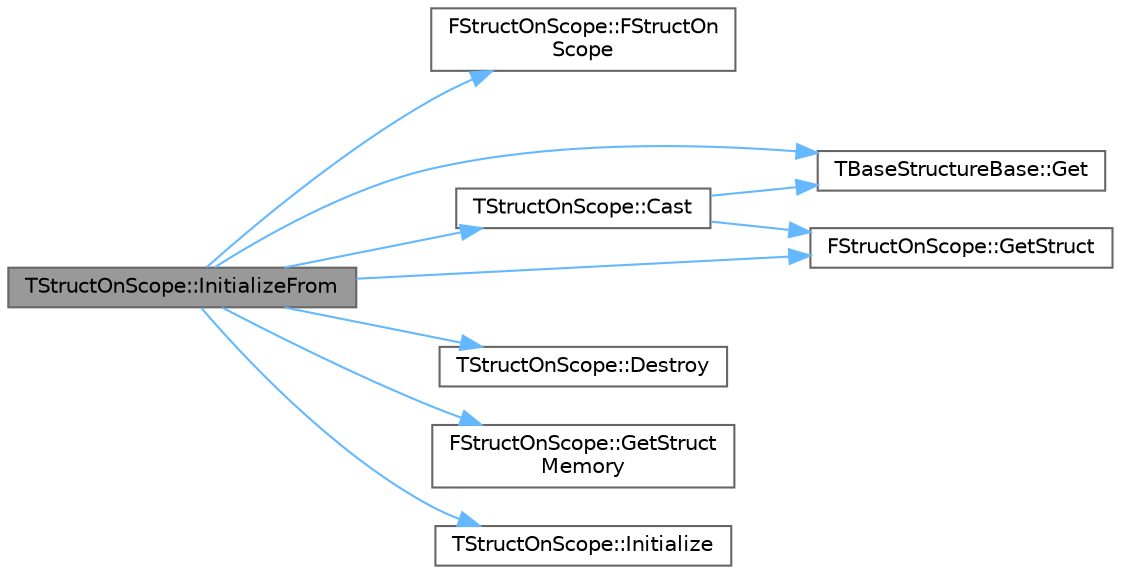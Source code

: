 digraph "TStructOnScope::InitializeFrom"
{
 // INTERACTIVE_SVG=YES
 // LATEX_PDF_SIZE
  bgcolor="transparent";
  edge [fontname=Helvetica,fontsize=10,labelfontname=Helvetica,labelfontsize=10];
  node [fontname=Helvetica,fontsize=10,shape=box,height=0.2,width=0.4];
  rankdir="LR";
  Node1 [id="Node000001",label="TStructOnScope::InitializeFrom",height=0.2,width=0.4,color="gray40", fillcolor="grey60", style="filled", fontcolor="black",tooltip="Initialize the TStructOnScope from a FStructOnScope containing data that derives from T @params InOth..."];
  Node1 -> Node2 [id="edge1_Node000001_Node000002",color="steelblue1",style="solid",tooltip=" "];
  Node2 [id="Node000002",label="FStructOnScope::FStructOn\lScope",height=0.2,width=0.4,color="grey40", fillcolor="white", style="filled",URL="$d2/dae/classFStructOnScope.html#ad611d60d43344c34d7daa2d86163cb1b",tooltip=" "];
  Node1 -> Node3 [id="edge2_Node000001_Node000003",color="steelblue1",style="solid",tooltip=" "];
  Node3 [id="Node000003",label="TStructOnScope::Cast",height=0.2,width=0.4,color="grey40", fillcolor="white", style="filled",URL="$d1/d04/classTStructOnScope.html#aa898817ba26c9a796347321a174b6c8c",tooltip=" "];
  Node3 -> Node4 [id="edge3_Node000003_Node000004",color="steelblue1",style="solid",tooltip=" "];
  Node4 [id="Node000004",label="TBaseStructureBase::Get",height=0.2,width=0.4,color="grey40", fillcolor="white", style="filled",URL="$d3/d61/structTBaseStructureBase.html#a0293c35703fa02b53edae7b546be5b75",tooltip=" "];
  Node3 -> Node5 [id="edge4_Node000003_Node000005",color="steelblue1",style="solid",tooltip=" "];
  Node5 [id="Node000005",label="FStructOnScope::GetStruct",height=0.2,width=0.4,color="grey40", fillcolor="white", style="filled",URL="$d2/dae/classFStructOnScope.html#a60d017397bb69f48e84b1d3e85a89205",tooltip=" "];
  Node1 -> Node6 [id="edge5_Node000001_Node000006",color="steelblue1",style="solid",tooltip=" "];
  Node6 [id="Node000006",label="TStructOnScope::Destroy",height=0.2,width=0.4,color="grey40", fillcolor="white", style="filled",URL="$d1/d04/classTStructOnScope.html#a1c697a8a88a2efcd690a14301afd80a5",tooltip=" "];
  Node1 -> Node4 [id="edge6_Node000001_Node000004",color="steelblue1",style="solid",tooltip=" "];
  Node1 -> Node5 [id="edge7_Node000001_Node000005",color="steelblue1",style="solid",tooltip=" "];
  Node1 -> Node7 [id="edge8_Node000001_Node000007",color="steelblue1",style="solid",tooltip=" "];
  Node7 [id="Node000007",label="FStructOnScope::GetStruct\lMemory",height=0.2,width=0.4,color="grey40", fillcolor="white", style="filled",URL="$d2/dae/classFStructOnScope.html#acc375db309eb1857969796410ec2e746",tooltip=" "];
  Node1 -> Node8 [id="edge9_Node000001_Node000008",color="steelblue1",style="solid",tooltip=" "];
  Node8 [id="Node000008",label="TStructOnScope::Initialize",height=0.2,width=0.4,color="grey40", fillcolor="white", style="filled",URL="$d1/d04/classTStructOnScope.html#a7115b2fb3575e3cbd4b9ccef60e4a414",tooltip=" "];
}
